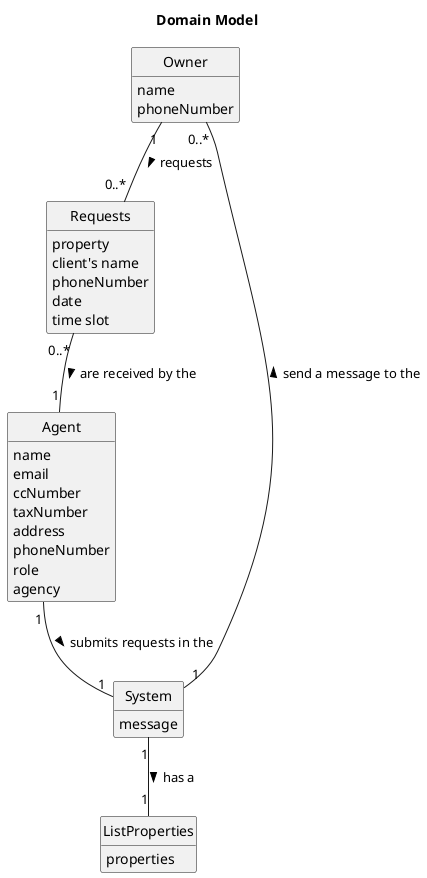 @startuml
skinparam monochrome true
skinparam packageStyle rectangle
skinparam shadowing false

'left to right direction

skinparam classAttributeIconSize 0

hide circle
hide methods

title Domain Model


class Owner {
    name
    phoneNumber
}

class System {
    message
}

class Requests {
    property
    client's name
    phoneNumber
    date
    time slot
}

class ListProperties{
    properties
}

class Agent {
    name
    email
    ccNumber
    taxNumber
    address
    phoneNumber
    role
    agency

}

Owner "1" -- "0..*" Requests : requests  >
Requests "0..*" -- "1" Agent :  are received by the >
System "1" -- "1" ListProperties : has a >
System "1" -- "0..*" Owner : send a message to the >
Agent "1" -- "1" System : submits requests in the  >
@enduml